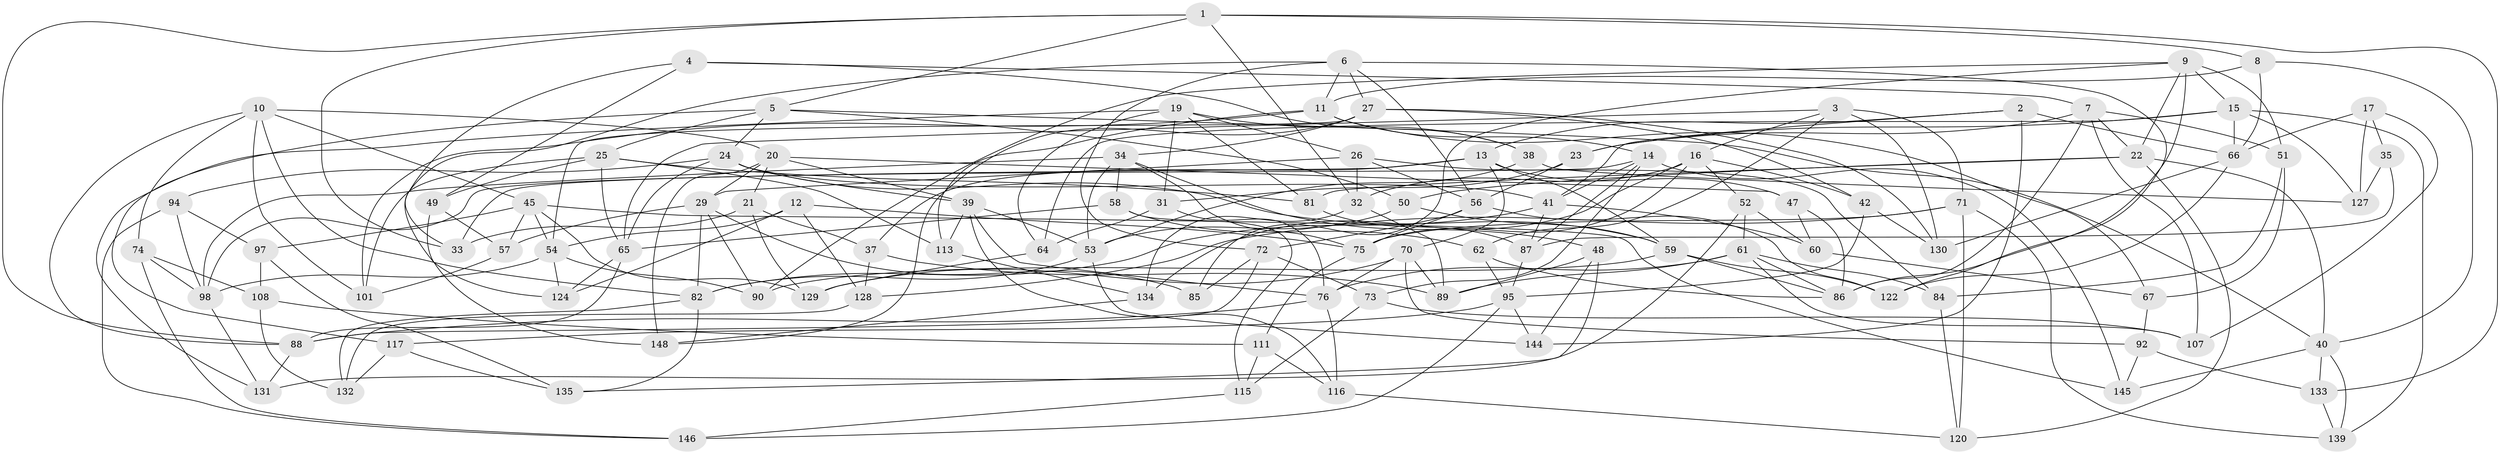 // Generated by graph-tools (version 1.1) at 2025/52/02/27/25 19:52:27]
// undirected, 104 vertices, 248 edges
graph export_dot {
graph [start="1"]
  node [color=gray90,style=filled];
  1 [super="+28"];
  2;
  3 [super="+118"];
  4;
  5 [super="+77"];
  6 [super="+83"];
  7 [super="+96"];
  8;
  9 [super="+138"];
  10 [super="+36"];
  11 [super="+80"];
  12;
  13 [super="+143"];
  14 [super="+109"];
  15 [super="+102"];
  16 [super="+18"];
  17;
  19 [super="+136"];
  20 [super="+55"];
  21;
  22 [super="+44"];
  23;
  24 [super="+104"];
  25 [super="+30"];
  26 [super="+79"];
  27 [super="+46"];
  29 [super="+112"];
  31;
  32 [super="+149"];
  33;
  34 [super="+69"];
  35;
  37;
  38;
  39 [super="+91"];
  40 [super="+43"];
  41 [super="+142"];
  42;
  45 [super="+99"];
  47;
  48;
  49;
  50;
  51;
  52;
  53 [super="+126"];
  54 [super="+121"];
  56 [super="+140"];
  57;
  58;
  59 [super="+68"];
  60;
  61 [super="+63"];
  62;
  64;
  65 [super="+103"];
  66 [super="+106"];
  67;
  70 [super="+123"];
  71 [super="+110"];
  72 [super="+78"];
  73;
  74;
  75 [super="+100"];
  76 [super="+114"];
  81;
  82 [super="+137"];
  84;
  85;
  86 [super="+125"];
  87 [super="+93"];
  88 [super="+141"];
  89 [super="+105"];
  90;
  92;
  94;
  95 [super="+147"];
  97;
  98 [super="+119"];
  101;
  107;
  108;
  111;
  113;
  115;
  116;
  117;
  120;
  122;
  124;
  127;
  128;
  129;
  130;
  131;
  132;
  133;
  134;
  135;
  139;
  144;
  145;
  146;
  148;
  1 -- 8;
  1 -- 5;
  1 -- 32;
  1 -- 133;
  1 -- 33;
  1 -- 88;
  2 -- 41;
  2 -- 144;
  2 -- 13;
  2 -- 66;
  3 -- 65;
  3 -- 71 [weight=2];
  3 -- 62;
  3 -- 16;
  3 -- 130;
  4 -- 38;
  4 -- 33;
  4 -- 7;
  4 -- 49;
  5 -- 24;
  5 -- 50;
  5 -- 117;
  5 -- 25;
  5 -- 40;
  6 -- 124;
  6 -- 122;
  6 -- 56;
  6 -- 11;
  6 -- 72;
  6 -- 27;
  7 -- 107;
  7 -- 23;
  7 -- 51;
  7 -- 86;
  7 -- 22;
  8 -- 66;
  8 -- 40;
  8 -- 11;
  9 -- 85;
  9 -- 22;
  9 -- 86;
  9 -- 90;
  9 -- 51;
  9 -- 15;
  10 -- 74;
  10 -- 82;
  10 -- 88;
  10 -- 101;
  10 -- 20;
  10 -- 45;
  11 -- 113;
  11 -- 67;
  11 -- 101;
  11 -- 14;
  12 -- 124;
  12 -- 54;
  12 -- 128;
  12 -- 75;
  13 -- 47;
  13 -- 98;
  13 -- 70;
  13 -- 59;
  13 -- 37;
  14 -- 145;
  14 -- 87;
  14 -- 41;
  14 -- 73;
  14 -- 33;
  15 -- 64;
  15 -- 23;
  15 -- 66;
  15 -- 139;
  15 -- 127;
  16 -- 75;
  16 -- 42;
  16 -- 32;
  16 -- 52;
  16 -- 134;
  17 -- 35;
  17 -- 107;
  17 -- 127;
  17 -- 66;
  19 -- 131;
  19 -- 31;
  19 -- 64;
  19 -- 81;
  19 -- 38;
  19 -- 26;
  20 -- 21;
  20 -- 148;
  20 -- 47;
  20 -- 29;
  20 -- 39;
  21 -- 33;
  21 -- 37;
  21 -- 129;
  22 -- 50;
  22 -- 81;
  22 -- 120;
  22 -- 40;
  23 -- 56;
  23 -- 31;
  24 -- 94;
  24 -- 65;
  24 -- 41;
  24 -- 59;
  24 -- 39;
  25 -- 101;
  25 -- 81;
  25 -- 65;
  25 -- 113;
  25 -- 49;
  26 -- 32 [weight=2];
  26 -- 84;
  26 -- 29;
  26 -- 56;
  27 -- 148;
  27 -- 34;
  27 -- 42;
  27 -- 54;
  27 -- 130;
  29 -- 57;
  29 -- 85;
  29 -- 90;
  29 -- 82;
  31 -- 64;
  31 -- 76;
  32 -- 89;
  32 -- 134;
  34 -- 98;
  34 -- 58;
  34 -- 48;
  34 -- 53;
  34 -- 75;
  35 -- 87 [weight=2];
  35 -- 127;
  37 -- 128;
  37 -- 89;
  38 -- 127;
  38 -- 53;
  39 -- 53;
  39 -- 113;
  39 -- 76;
  39 -- 116;
  40 -- 139;
  40 -- 133;
  40 -- 145;
  41 -- 60;
  41 -- 87;
  41 -- 82;
  42 -- 95;
  42 -- 130;
  45 -- 54;
  45 -- 145;
  45 -- 57;
  45 -- 129;
  45 -- 97;
  47 -- 60;
  47 -- 86;
  48 -- 135;
  48 -- 89;
  48 -- 144;
  49 -- 148;
  49 -- 57;
  50 -- 59;
  50 -- 53;
  51 -- 84;
  51 -- 67;
  52 -- 131;
  52 -- 60;
  52 -- 61;
  53 -- 82;
  53 -- 144;
  54 -- 90;
  54 -- 124;
  54 -- 98;
  56 -- 72;
  56 -- 122;
  56 -- 75;
  57 -- 101;
  58 -- 65;
  58 -- 62;
  58 -- 115;
  59 -- 122;
  59 -- 90;
  59 -- 86;
  60 -- 67;
  61 -- 86;
  61 -- 76;
  61 -- 89;
  61 -- 107;
  61 -- 84;
  62 -- 95;
  62 -- 86;
  64 -- 129;
  65 -- 88;
  65 -- 124;
  66 -- 130;
  66 -- 122;
  67 -- 92;
  70 -- 92;
  70 -- 89 [weight=2];
  70 -- 76;
  70 -- 129;
  71 -- 120;
  71 -- 128;
  71 -- 75;
  71 -- 139;
  72 -- 88;
  72 -- 85 [weight=2];
  72 -- 73;
  73 -- 115;
  73 -- 107;
  74 -- 98;
  74 -- 146;
  74 -- 108;
  75 -- 111;
  76 -- 116;
  76 -- 88;
  81 -- 87;
  82 -- 135;
  82 -- 132;
  84 -- 120;
  87 -- 95;
  88 -- 131;
  92 -- 145;
  92 -- 133;
  94 -- 97;
  94 -- 146;
  94 -- 98;
  95 -- 146;
  95 -- 144;
  95 -- 117;
  97 -- 108;
  97 -- 135;
  98 -- 131;
  108 -- 111;
  108 -- 132;
  111 -- 115;
  111 -- 116;
  113 -- 134;
  115 -- 146;
  116 -- 120;
  117 -- 135;
  117 -- 132;
  128 -- 132;
  133 -- 139;
  134 -- 148;
}
